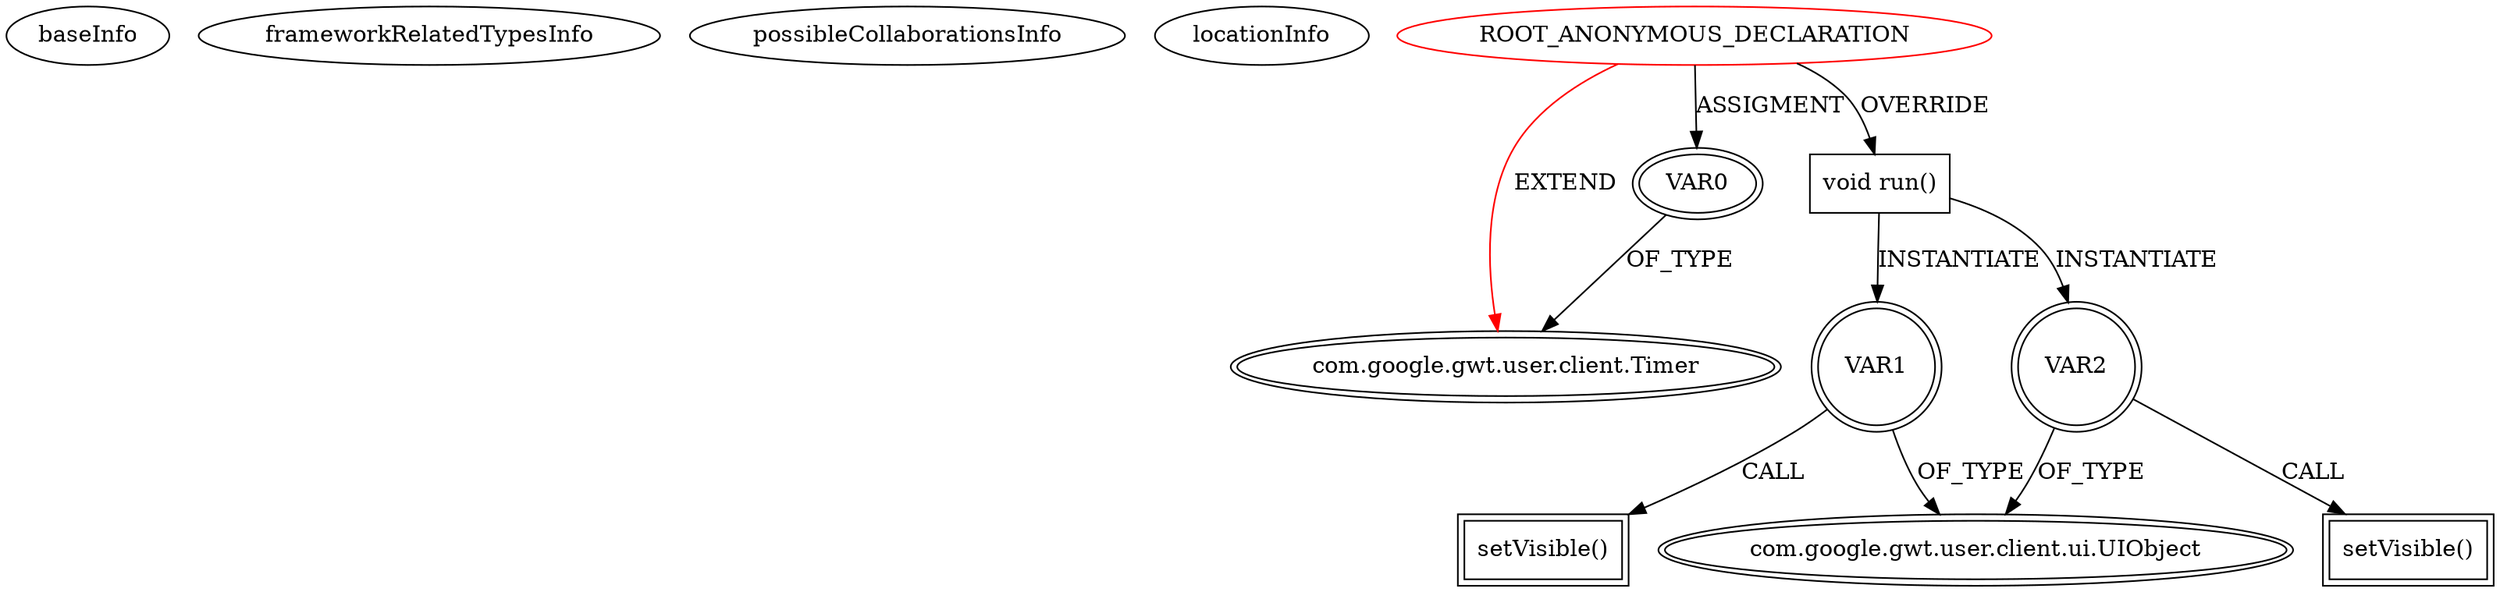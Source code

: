 digraph {
baseInfo[graphId=730,category="extension_graph",isAnonymous=true,possibleRelation=false]
frameworkRelatedTypesInfo[0="com.google.gwt.user.client.Timer"]
possibleCollaborationsInfo[]
locationInfo[projectName="aramk-mechanix",filePath="/aramk-mechanix/mechanix-master/src/au/edu/unimelb/csse/smd/mechanix/client/view/GameController.java",contextSignature="void startSimulation()",graphId="730"]
0[label="ROOT_ANONYMOUS_DECLARATION",vertexType="ROOT_ANONYMOUS_DECLARATION",isFrameworkType=false,color=red]
1[label="com.google.gwt.user.client.Timer",vertexType="FRAMEWORK_CLASS_TYPE",isFrameworkType=true,peripheries=2]
2[label="VAR0",vertexType="OUTSIDE_VARIABLE_EXPRESION",isFrameworkType=true,peripheries=2]
4[label="void run()",vertexType="OVERRIDING_METHOD_DECLARATION",isFrameworkType=false,shape=box]
5[label="VAR1",vertexType="VARIABLE_EXPRESION",isFrameworkType=true,peripheries=2,shape=circle]
7[label="com.google.gwt.user.client.ui.UIObject",vertexType="FRAMEWORK_CLASS_TYPE",isFrameworkType=true,peripheries=2]
6[label="setVisible()",vertexType="INSIDE_CALL",isFrameworkType=true,peripheries=2,shape=box]
8[label="VAR2",vertexType="VARIABLE_EXPRESION",isFrameworkType=true,peripheries=2,shape=circle]
9[label="setVisible()",vertexType="INSIDE_CALL",isFrameworkType=true,peripheries=2,shape=box]
0->1[label="EXTEND",color=red]
0->2[label="ASSIGMENT"]
2->1[label="OF_TYPE"]
0->4[label="OVERRIDE"]
4->5[label="INSTANTIATE"]
5->7[label="OF_TYPE"]
5->6[label="CALL"]
4->8[label="INSTANTIATE"]
8->7[label="OF_TYPE"]
8->9[label="CALL"]
}

